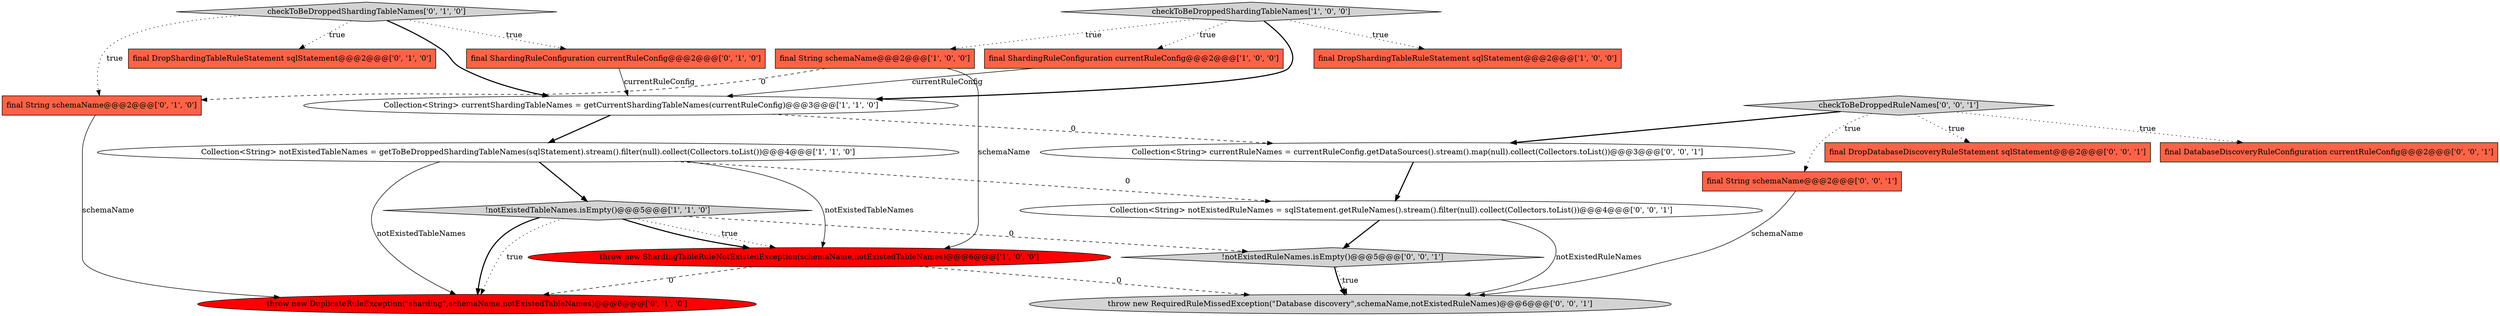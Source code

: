 digraph {
0 [style = filled, label = "Collection<String> notExistedTableNames = getToBeDroppedShardingTableNames(sqlStatement).stream().filter(null).collect(Collectors.toList())@@@4@@@['1', '1', '0']", fillcolor = white, shape = ellipse image = "AAA0AAABBB1BBB"];
18 [style = filled, label = "final String schemaName@@@2@@@['0', '0', '1']", fillcolor = tomato, shape = box image = "AAA0AAABBB3BBB"];
9 [style = filled, label = "final ShardingRuleConfiguration currentRuleConfig@@@2@@@['0', '1', '0']", fillcolor = tomato, shape = box image = "AAA0AAABBB2BBB"];
5 [style = filled, label = "throw new ShardingTableRuleNotExistedException(schemaName,notExistedTableNames)@@@6@@@['1', '0', '0']", fillcolor = red, shape = ellipse image = "AAA1AAABBB1BBB"];
12 [style = filled, label = "checkToBeDroppedShardingTableNames['0', '1', '0']", fillcolor = lightgray, shape = diamond image = "AAA0AAABBB2BBB"];
7 [style = filled, label = "Collection<String> currentShardingTableNames = getCurrentShardingTableNames(currentRuleConfig)@@@3@@@['1', '1', '0']", fillcolor = white, shape = ellipse image = "AAA0AAABBB1BBB"];
8 [style = filled, label = "throw new DuplicateRuleException(\"sharding\",schemaName,notExistedTableNames)@@@6@@@['0', '1', '0']", fillcolor = red, shape = ellipse image = "AAA1AAABBB2BBB"];
17 [style = filled, label = "Collection<String> currentRuleNames = currentRuleConfig.getDataSources().stream().map(null).collect(Collectors.toList())@@@3@@@['0', '0', '1']", fillcolor = white, shape = ellipse image = "AAA0AAABBB3BBB"];
1 [style = filled, label = "final DropShardingTableRuleStatement sqlStatement@@@2@@@['1', '0', '0']", fillcolor = tomato, shape = box image = "AAA0AAABBB1BBB"];
11 [style = filled, label = "final String schemaName@@@2@@@['0', '1', '0']", fillcolor = tomato, shape = box image = "AAA1AAABBB2BBB"];
14 [style = filled, label = "!notExistedRuleNames.isEmpty()@@@5@@@['0', '0', '1']", fillcolor = lightgray, shape = diamond image = "AAA0AAABBB3BBB"];
19 [style = filled, label = "checkToBeDroppedRuleNames['0', '0', '1']", fillcolor = lightgray, shape = diamond image = "AAA0AAABBB3BBB"];
15 [style = filled, label = "Collection<String> notExistedRuleNames = sqlStatement.getRuleNames().stream().filter(null).collect(Collectors.toList())@@@4@@@['0', '0', '1']", fillcolor = white, shape = ellipse image = "AAA0AAABBB3BBB"];
6 [style = filled, label = "final String schemaName@@@2@@@['1', '0', '0']", fillcolor = tomato, shape = box image = "AAA1AAABBB1BBB"];
3 [style = filled, label = "final ShardingRuleConfiguration currentRuleConfig@@@2@@@['1', '0', '0']", fillcolor = tomato, shape = box image = "AAA0AAABBB1BBB"];
16 [style = filled, label = "throw new RequiredRuleMissedException(\"Database discovery\",schemaName,notExistedRuleNames)@@@6@@@['0', '0', '1']", fillcolor = lightgray, shape = ellipse image = "AAA0AAABBB3BBB"];
20 [style = filled, label = "final DropDatabaseDiscoveryRuleStatement sqlStatement@@@2@@@['0', '0', '1']", fillcolor = tomato, shape = box image = "AAA0AAABBB3BBB"];
10 [style = filled, label = "final DropShardingTableRuleStatement sqlStatement@@@2@@@['0', '1', '0']", fillcolor = tomato, shape = box image = "AAA0AAABBB2BBB"];
4 [style = filled, label = "!notExistedTableNames.isEmpty()@@@5@@@['1', '1', '0']", fillcolor = lightgray, shape = diamond image = "AAA0AAABBB1BBB"];
13 [style = filled, label = "final DatabaseDiscoveryRuleConfiguration currentRuleConfig@@@2@@@['0', '0', '1']", fillcolor = tomato, shape = box image = "AAA0AAABBB3BBB"];
2 [style = filled, label = "checkToBeDroppedShardingTableNames['1', '0', '0']", fillcolor = lightgray, shape = diamond image = "AAA0AAABBB1BBB"];
2->3 [style = dotted, label="true"];
14->16 [style = bold, label=""];
0->5 [style = solid, label="notExistedTableNames"];
4->5 [style = dotted, label="true"];
11->8 [style = solid, label="schemaName"];
15->14 [style = bold, label=""];
7->17 [style = dashed, label="0"];
19->20 [style = dotted, label="true"];
6->11 [style = dashed, label="0"];
19->18 [style = dotted, label="true"];
4->8 [style = dotted, label="true"];
0->15 [style = dashed, label="0"];
7->0 [style = bold, label=""];
19->13 [style = dotted, label="true"];
19->17 [style = bold, label=""];
3->7 [style = solid, label="currentRuleConfig"];
12->7 [style = bold, label=""];
12->11 [style = dotted, label="true"];
5->16 [style = dashed, label="0"];
14->16 [style = dotted, label="true"];
6->5 [style = solid, label="schemaName"];
12->10 [style = dotted, label="true"];
0->4 [style = bold, label=""];
2->6 [style = dotted, label="true"];
2->1 [style = dotted, label="true"];
0->8 [style = solid, label="notExistedTableNames"];
17->15 [style = bold, label=""];
5->8 [style = dashed, label="0"];
4->8 [style = bold, label=""];
4->14 [style = dashed, label="0"];
15->16 [style = solid, label="notExistedRuleNames"];
2->7 [style = bold, label=""];
18->16 [style = solid, label="schemaName"];
4->5 [style = bold, label=""];
9->7 [style = solid, label="currentRuleConfig"];
12->9 [style = dotted, label="true"];
}
